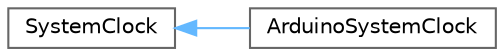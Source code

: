 digraph "Graphical Class Hierarchy"
{
 // LATEX_PDF_SIZE
  bgcolor="transparent";
  edge [fontname=Helvetica,fontsize=10,labelfontname=Helvetica,labelfontsize=10];
  node [fontname=Helvetica,fontsize=10,shape=box,height=0.2,width=0.4];
  rankdir="LR";
  Node0 [label="SystemClock",height=0.2,width=0.4,color="grey40", fillcolor="white", style="filled",URL="$classSystemClock.html",tooltip=" "];
  Node0 -> Node1 [dir="back",color="steelblue1",style="solid"];
  Node1 [label="ArduinoSystemClock",height=0.2,width=0.4,color="grey40", fillcolor="white", style="filled",URL="$classArduinoSystemClock.html",tooltip=" "];
}
